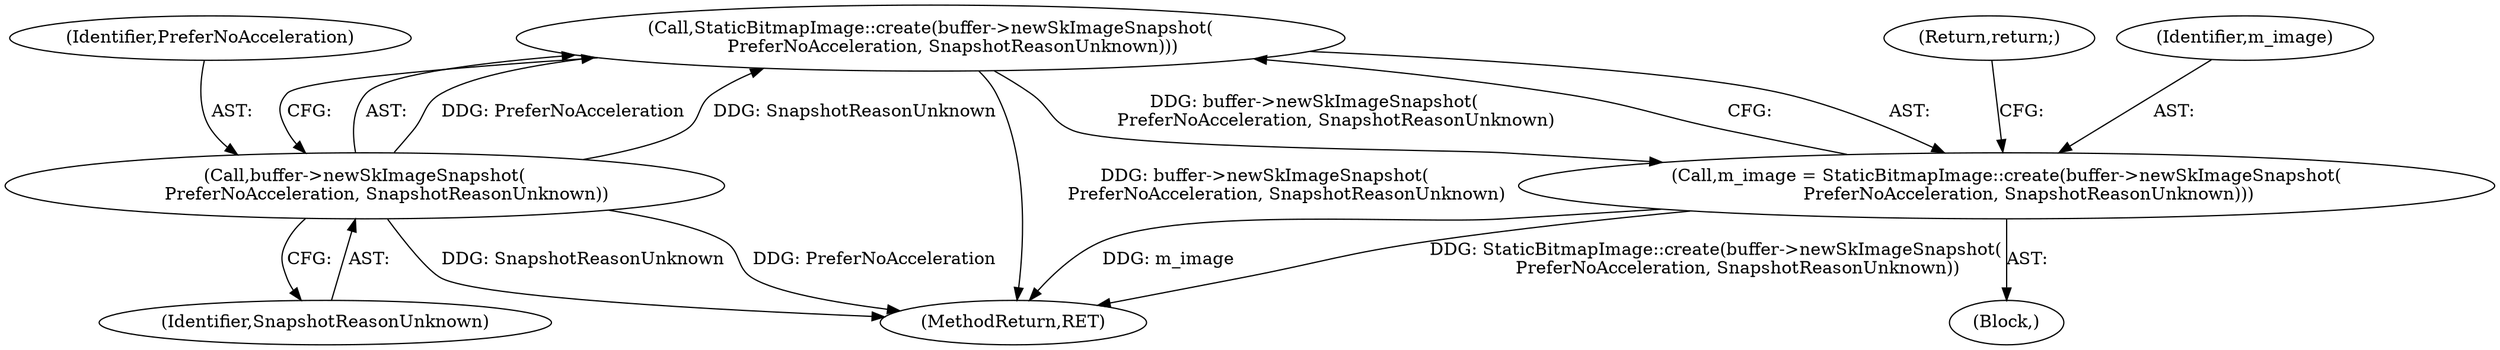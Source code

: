 digraph "0_Chrome_d59a4441697f6253e7dc3f7ae5caad6e5fd2c778@API" {
"1000491" [label="(Call,StaticBitmapImage::create(buffer->newSkImageSnapshot(\n        PreferNoAcceleration, SnapshotReasonUnknown)))"];
"1000492" [label="(Call,buffer->newSkImageSnapshot(\n        PreferNoAcceleration, SnapshotReasonUnknown))"];
"1000489" [label="(Call,m_image = StaticBitmapImage::create(buffer->newSkImageSnapshot(\n        PreferNoAcceleration, SnapshotReasonUnknown)))"];
"1000490" [label="(Identifier,m_image)"];
"1000488" [label="(Block,)"];
"1000491" [label="(Call,StaticBitmapImage::create(buffer->newSkImageSnapshot(\n        PreferNoAcceleration, SnapshotReasonUnknown)))"];
"1000492" [label="(Call,buffer->newSkImageSnapshot(\n        PreferNoAcceleration, SnapshotReasonUnknown))"];
"1000494" [label="(Identifier,SnapshotReasonUnknown)"];
"1000495" [label="(Return,return;)"];
"1000594" [label="(MethodReturn,RET)"];
"1000493" [label="(Identifier,PreferNoAcceleration)"];
"1000489" [label="(Call,m_image = StaticBitmapImage::create(buffer->newSkImageSnapshot(\n        PreferNoAcceleration, SnapshotReasonUnknown)))"];
"1000491" -> "1000489"  [label="AST: "];
"1000491" -> "1000492"  [label="CFG: "];
"1000492" -> "1000491"  [label="AST: "];
"1000489" -> "1000491"  [label="CFG: "];
"1000491" -> "1000594"  [label="DDG: buffer->newSkImageSnapshot(\n        PreferNoAcceleration, SnapshotReasonUnknown)"];
"1000491" -> "1000489"  [label="DDG: buffer->newSkImageSnapshot(\n        PreferNoAcceleration, SnapshotReasonUnknown)"];
"1000492" -> "1000491"  [label="DDG: PreferNoAcceleration"];
"1000492" -> "1000491"  [label="DDG: SnapshotReasonUnknown"];
"1000492" -> "1000494"  [label="CFG: "];
"1000493" -> "1000492"  [label="AST: "];
"1000494" -> "1000492"  [label="AST: "];
"1000492" -> "1000594"  [label="DDG: SnapshotReasonUnknown"];
"1000492" -> "1000594"  [label="DDG: PreferNoAcceleration"];
"1000489" -> "1000488"  [label="AST: "];
"1000490" -> "1000489"  [label="AST: "];
"1000495" -> "1000489"  [label="CFG: "];
"1000489" -> "1000594"  [label="DDG: StaticBitmapImage::create(buffer->newSkImageSnapshot(\n        PreferNoAcceleration, SnapshotReasonUnknown))"];
"1000489" -> "1000594"  [label="DDG: m_image"];
}
